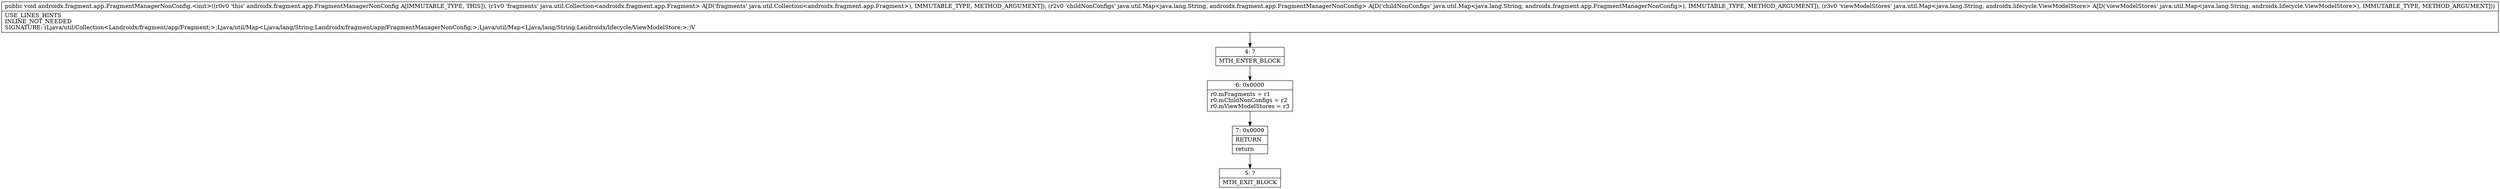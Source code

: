 digraph "CFG forandroidx.fragment.app.FragmentManagerNonConfig.\<init\>(Ljava\/util\/Collection;Ljava\/util\/Map;Ljava\/util\/Map;)V" {
Node_4 [shape=record,label="{4\:\ ?|MTH_ENTER_BLOCK\l}"];
Node_6 [shape=record,label="{6\:\ 0x0000|r0.mFragments = r1\lr0.mChildNonConfigs = r2\lr0.mViewModelStores = r3\l}"];
Node_7 [shape=record,label="{7\:\ 0x0009|RETURN\l|return\l}"];
Node_5 [shape=record,label="{5\:\ ?|MTH_EXIT_BLOCK\l}"];
MethodNode[shape=record,label="{public void androidx.fragment.app.FragmentManagerNonConfig.\<init\>((r0v0 'this' androidx.fragment.app.FragmentManagerNonConfig A[IMMUTABLE_TYPE, THIS]), (r1v0 'fragments' java.util.Collection\<androidx.fragment.app.Fragment\> A[D('fragments' java.util.Collection\<androidx.fragment.app.Fragment\>), IMMUTABLE_TYPE, METHOD_ARGUMENT]), (r2v0 'childNonConfigs' java.util.Map\<java.lang.String, androidx.fragment.app.FragmentManagerNonConfig\> A[D('childNonConfigs' java.util.Map\<java.lang.String, androidx.fragment.app.FragmentManagerNonConfig\>), IMMUTABLE_TYPE, METHOD_ARGUMENT]), (r3v0 'viewModelStores' java.util.Map\<java.lang.String, androidx.lifecycle.ViewModelStore\> A[D('viewModelStores' java.util.Map\<java.lang.String, androidx.lifecycle.ViewModelStore\>), IMMUTABLE_TYPE, METHOD_ARGUMENT]))  | USE_LINES_HINTS\lINLINE_NOT_NEEDED\lSIGNATURE: (Ljava\/util\/Collection\<Landroidx\/fragment\/app\/Fragment;\>;Ljava\/util\/Map\<Ljava\/lang\/String;Landroidx\/fragment\/app\/FragmentManagerNonConfig;\>;Ljava\/util\/Map\<Ljava\/lang\/String;Landroidx\/lifecycle\/ViewModelStore;\>;)V\l}"];
MethodNode -> Node_4;Node_4 -> Node_6;
Node_6 -> Node_7;
Node_7 -> Node_5;
}

